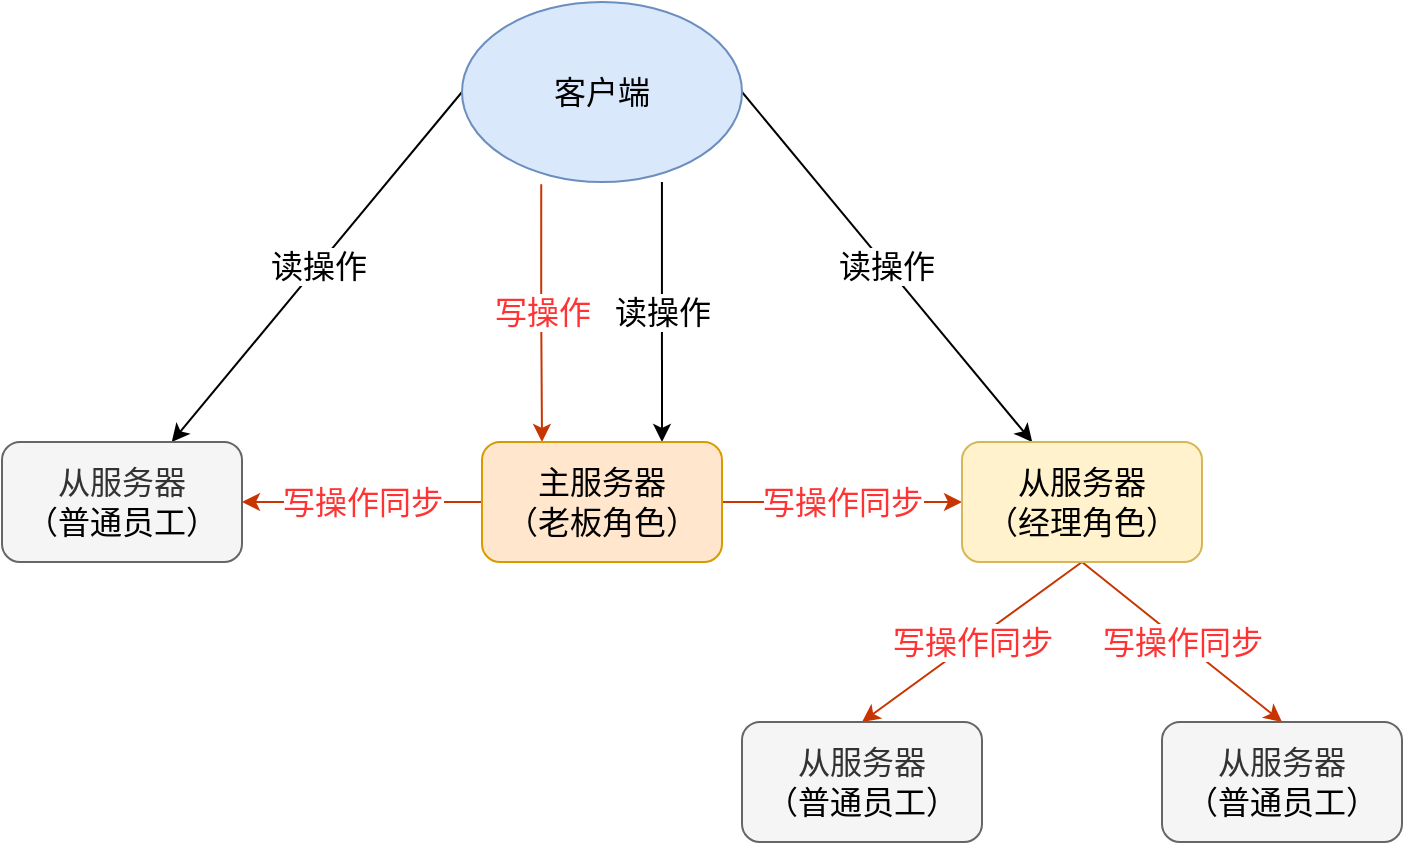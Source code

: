 <mxfile version="14.6.11" type="github">
  <diagram id="jlkuYc0RQV300mqyiXfJ" name="第 1 页">
    <mxGraphModel dx="946" dy="558" grid="1" gridSize="10" guides="1" tooltips="1" connect="1" arrows="1" fold="1" page="1" pageScale="1" pageWidth="827" pageHeight="1169" math="0" shadow="0">
      <root>
        <mxCell id="0" />
        <mxCell id="1" parent="0" />
        <mxCell id="T8pXGF-69hlKfz8ZRjN_-5" value="读操作" style="edgeStyle=orthogonalEdgeStyle;rounded=0;orthogonalLoop=1;jettySize=auto;html=1;fontSize=16;entryX=0.75;entryY=0;entryDx=0;entryDy=0;exitX=0.714;exitY=1;exitDx=0;exitDy=0;exitPerimeter=0;" edge="1" parent="1" source="T8pXGF-69hlKfz8ZRjN_-1" target="T8pXGF-69hlKfz8ZRjN_-3">
          <mxGeometry relative="1" as="geometry">
            <mxPoint x="340" y="240" as="sourcePoint" />
          </mxGeometry>
        </mxCell>
        <mxCell id="T8pXGF-69hlKfz8ZRjN_-6" value="&lt;font color=&quot;#ff3333&quot;&gt;写操作&lt;/font&gt;" style="edgeStyle=orthogonalEdgeStyle;rounded=0;orthogonalLoop=1;jettySize=auto;html=1;entryX=0.25;entryY=0;entryDx=0;entryDy=0;fontSize=16;exitX=0.283;exitY=1.013;exitDx=0;exitDy=0;exitPerimeter=0;fillColor=#fa6800;strokeColor=#C73500;" edge="1" parent="1" source="T8pXGF-69hlKfz8ZRjN_-1" target="T8pXGF-69hlKfz8ZRjN_-3">
          <mxGeometry x="-0.006" relative="1" as="geometry">
            <mxPoint as="offset" />
          </mxGeometry>
        </mxCell>
        <mxCell id="T8pXGF-69hlKfz8ZRjN_-9" value="读操作" style="rounded=0;orthogonalLoop=1;jettySize=auto;html=1;fontSize=16;exitX=0;exitY=0.5;exitDx=0;exitDy=0;" edge="1" parent="1" source="T8pXGF-69hlKfz8ZRjN_-1" target="T8pXGF-69hlKfz8ZRjN_-2">
          <mxGeometry relative="1" as="geometry" />
        </mxCell>
        <mxCell id="T8pXGF-69hlKfz8ZRjN_-10" value="读操作" style="rounded=0;orthogonalLoop=1;jettySize=auto;html=1;fontSize=16;exitX=1;exitY=0.5;exitDx=0;exitDy=0;" edge="1" parent="1" source="T8pXGF-69hlKfz8ZRjN_-1" target="T8pXGF-69hlKfz8ZRjN_-4">
          <mxGeometry relative="1" as="geometry" />
        </mxCell>
        <mxCell id="T8pXGF-69hlKfz8ZRjN_-1" value="客户端" style="ellipse;whiteSpace=wrap;html=1;fontSize=16;fillColor=#dae8fc;strokeColor=#6c8ebf;" vertex="1" parent="1">
          <mxGeometry x="240" y="100" width="140" height="90" as="geometry" />
        </mxCell>
        <mxCell id="T8pXGF-69hlKfz8ZRjN_-2" value="从服务器&lt;br&gt;&lt;span style=&quot;color: rgb(0 , 0 , 0)&quot;&gt;（普通员工）&lt;/span&gt;" style="rounded=1;whiteSpace=wrap;html=1;fontSize=16;fillColor=#f5f5f5;strokeColor=#666666;fontColor=#333333;" vertex="1" parent="1">
          <mxGeometry x="10" y="320" width="120" height="60" as="geometry" />
        </mxCell>
        <mxCell id="T8pXGF-69hlKfz8ZRjN_-7" value="写操作同步" style="edgeStyle=orthogonalEdgeStyle;rounded=0;orthogonalLoop=1;jettySize=auto;html=1;entryX=1;entryY=0.5;entryDx=0;entryDy=0;fontSize=16;fillColor=#fa6800;strokeColor=#C73500;fontColor=#FF3333;" edge="1" parent="1" source="T8pXGF-69hlKfz8ZRjN_-3" target="T8pXGF-69hlKfz8ZRjN_-2">
          <mxGeometry relative="1" as="geometry" />
        </mxCell>
        <mxCell id="T8pXGF-69hlKfz8ZRjN_-8" value="&lt;font color=&quot;#ff3333&quot;&gt;写操作同步&lt;/font&gt;" style="edgeStyle=orthogonalEdgeStyle;rounded=0;orthogonalLoop=1;jettySize=auto;html=1;entryX=0;entryY=0.5;entryDx=0;entryDy=0;fontSize=16;fillColor=#fa6800;strokeColor=#C73500;" edge="1" parent="1" source="T8pXGF-69hlKfz8ZRjN_-3" target="T8pXGF-69hlKfz8ZRjN_-4">
          <mxGeometry relative="1" as="geometry" />
        </mxCell>
        <mxCell id="T8pXGF-69hlKfz8ZRjN_-3" value="主服务器&lt;br&gt;（老板角色）" style="rounded=1;whiteSpace=wrap;html=1;fontSize=16;fillColor=#ffe6cc;strokeColor=#d79b00;" vertex="1" parent="1">
          <mxGeometry x="250" y="320" width="120" height="60" as="geometry" />
        </mxCell>
        <mxCell id="T8pXGF-69hlKfz8ZRjN_-13" value="写操作同步" style="edgeStyle=none;rounded=0;orthogonalLoop=1;jettySize=auto;html=1;entryX=0.5;entryY=0;entryDx=0;entryDy=0;fontSize=16;exitX=0.5;exitY=1;exitDx=0;exitDy=0;fillColor=#fa6800;strokeColor=#C73500;fontColor=#FF3333;" edge="1" parent="1" source="T8pXGF-69hlKfz8ZRjN_-4" target="T8pXGF-69hlKfz8ZRjN_-11">
          <mxGeometry relative="1" as="geometry" />
        </mxCell>
        <mxCell id="T8pXGF-69hlKfz8ZRjN_-14" value="写操作同步" style="edgeStyle=none;rounded=0;orthogonalLoop=1;jettySize=auto;html=1;entryX=0.5;entryY=0;entryDx=0;entryDy=0;fontSize=16;exitX=0.5;exitY=1;exitDx=0;exitDy=0;fillColor=#fa6800;strokeColor=#C73500;fontColor=#FF3333;" edge="1" parent="1" source="T8pXGF-69hlKfz8ZRjN_-4" target="T8pXGF-69hlKfz8ZRjN_-12">
          <mxGeometry relative="1" as="geometry" />
        </mxCell>
        <mxCell id="T8pXGF-69hlKfz8ZRjN_-4" value="从服务器&lt;br&gt;（经理角色）" style="rounded=1;whiteSpace=wrap;html=1;fontSize=16;fillColor=#fff2cc;strokeColor=#d6b656;" vertex="1" parent="1">
          <mxGeometry x="490" y="320" width="120" height="60" as="geometry" />
        </mxCell>
        <mxCell id="T8pXGF-69hlKfz8ZRjN_-11" value="从服务器&lt;br&gt;&lt;span style=&quot;color: rgb(0 , 0 , 0)&quot;&gt;（普通员工）&lt;/span&gt;" style="rounded=1;whiteSpace=wrap;html=1;fontSize=16;fillColor=#f5f5f5;strokeColor=#666666;fontColor=#333333;" vertex="1" parent="1">
          <mxGeometry x="380" y="460" width="120" height="60" as="geometry" />
        </mxCell>
        <mxCell id="T8pXGF-69hlKfz8ZRjN_-12" value="从服务器&lt;br&gt;&lt;span style=&quot;color: rgb(0 , 0 , 0)&quot;&gt;（普通员工）&lt;/span&gt;" style="rounded=1;whiteSpace=wrap;html=1;fontSize=16;fillColor=#f5f5f5;strokeColor=#666666;fontColor=#333333;" vertex="1" parent="1">
          <mxGeometry x="590" y="460" width="120" height="60" as="geometry" />
        </mxCell>
      </root>
    </mxGraphModel>
  </diagram>
</mxfile>
